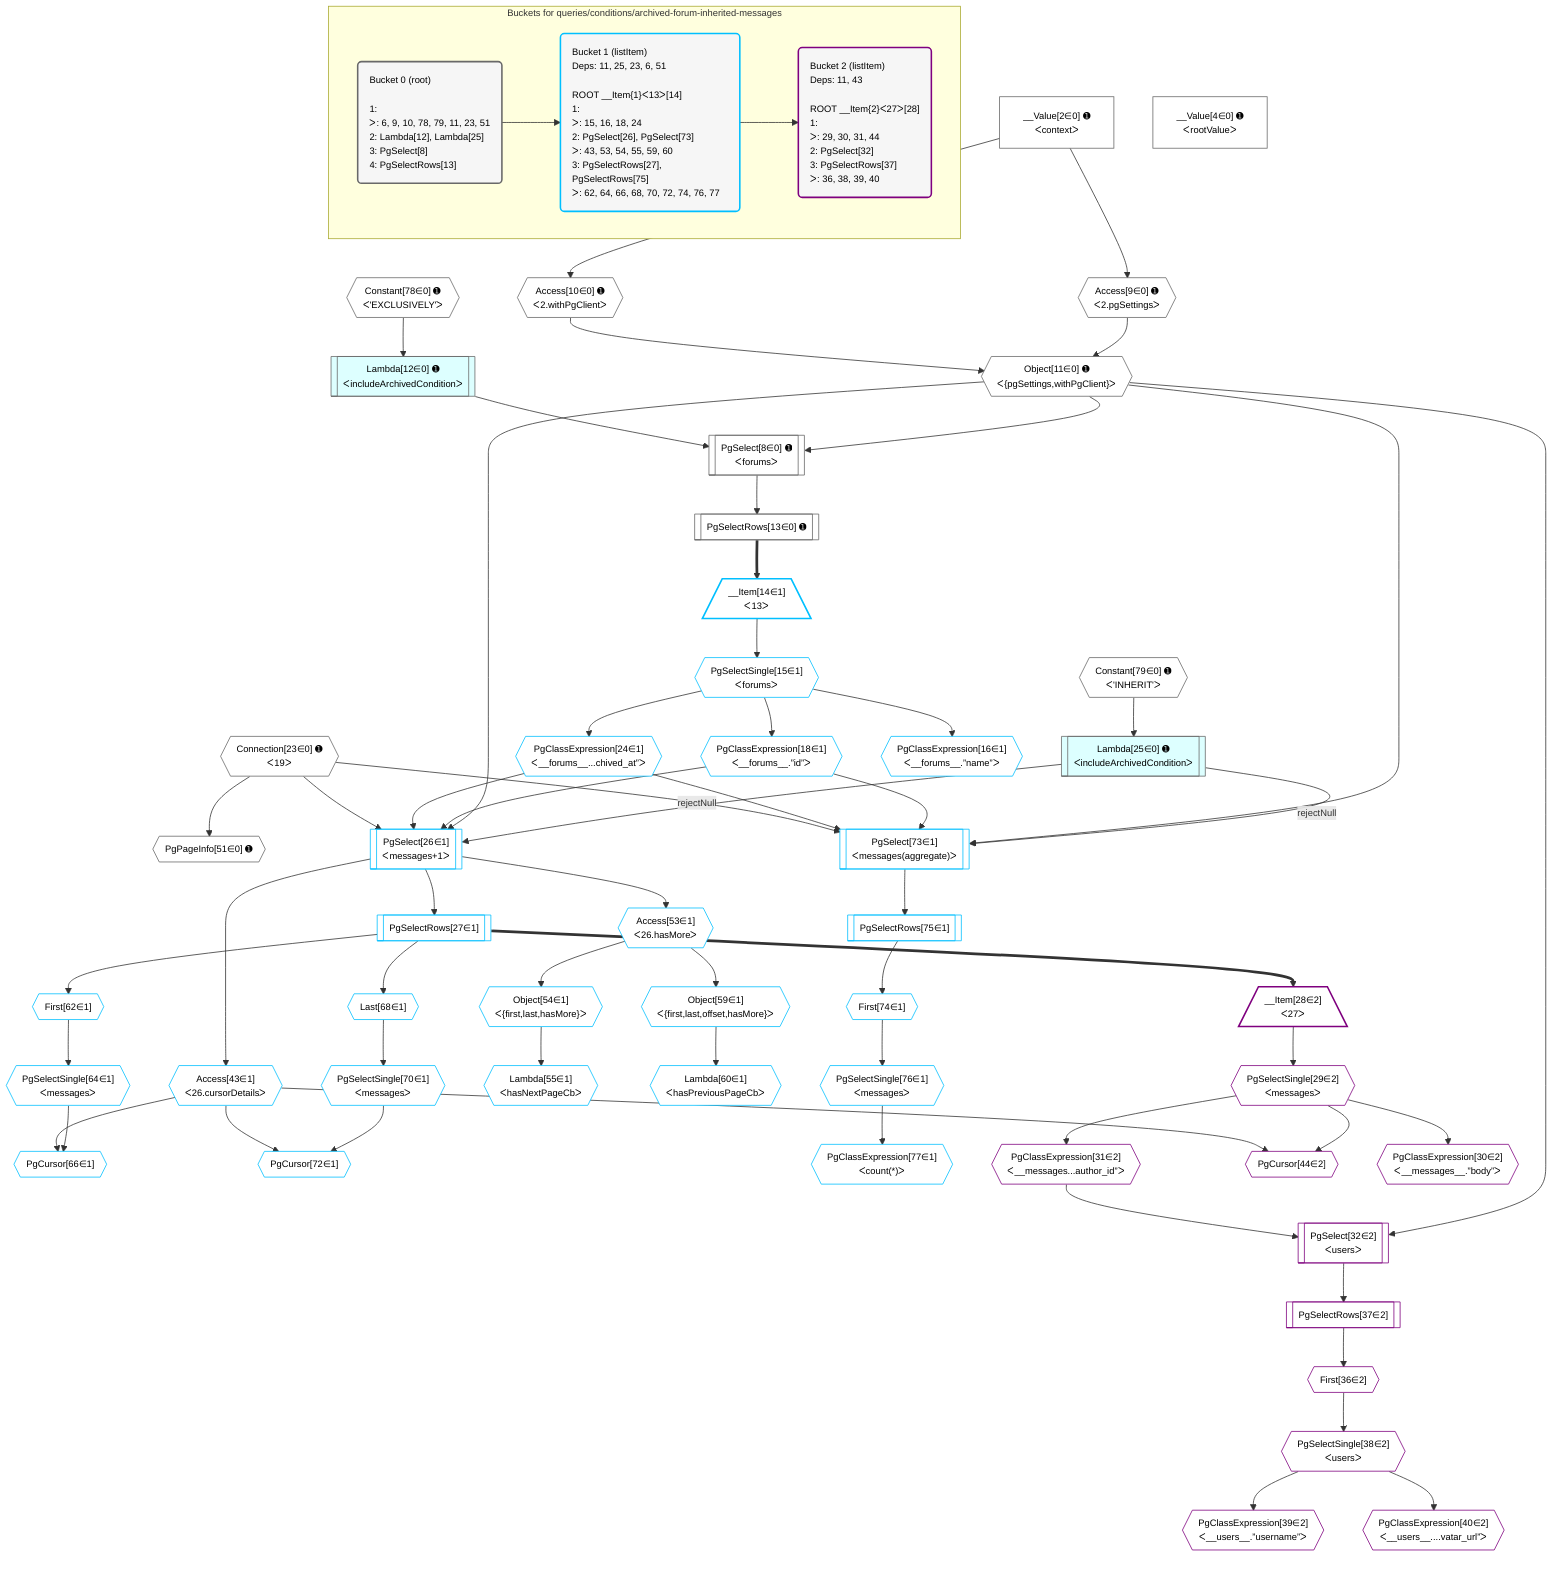 %%{init: {'themeVariables': { 'fontSize': '12px'}}}%%
graph TD
    classDef path fill:#eee,stroke:#000,color:#000
    classDef plan fill:#fff,stroke-width:1px,color:#000
    classDef itemplan fill:#fff,stroke-width:2px,color:#000
    classDef unbatchedplan fill:#dff,stroke-width:1px,color:#000
    classDef sideeffectplan fill:#fcc,stroke-width:2px,color:#000
    classDef bucket fill:#f6f6f6,color:#000,stroke-width:2px,text-align:left


    %% plan dependencies
    PgSelect8[["PgSelect[8∈0] ➊<br />ᐸforumsᐳ"]]:::plan
    Object11{{"Object[11∈0] ➊<br />ᐸ{pgSettings,withPgClient}ᐳ"}}:::plan
    Lambda12[["Lambda[12∈0] ➊<br />ᐸincludeArchivedConditionᐳ"]]:::unbatchedplan
    Object11 & Lambda12 --> PgSelect8
    Access9{{"Access[9∈0] ➊<br />ᐸ2.pgSettingsᐳ"}}:::plan
    Access10{{"Access[10∈0] ➊<br />ᐸ2.withPgClientᐳ"}}:::plan
    Access9 & Access10 --> Object11
    Connection23{{"Connection[23∈0] ➊<br />ᐸ19ᐳ"}}:::plan
    __Value2["__Value[2∈0] ➊<br />ᐸcontextᐳ"]:::plan
    __Value2 --> Access9
    __Value2 --> Access10
    Constant78{{"Constant[78∈0] ➊<br />ᐸ'EXCLUSIVELY'ᐳ"}}:::plan
    Constant78 --> Lambda12
    PgSelectRows13[["PgSelectRows[13∈0] ➊"]]:::plan
    PgSelect8 --> PgSelectRows13
    Lambda25[["Lambda[25∈0] ➊<br />ᐸincludeArchivedConditionᐳ"]]:::unbatchedplan
    Constant79{{"Constant[79∈0] ➊<br />ᐸ'INHERIT'ᐳ"}}:::plan
    Constant79 --> Lambda25
    PgPageInfo51{{"PgPageInfo[51∈0] ➊"}}:::plan
    Connection23 --> PgPageInfo51
    __Value4["__Value[4∈0] ➊<br />ᐸrootValueᐳ"]:::plan
    PgSelect26[["PgSelect[26∈1]<br />ᐸmessages+1ᐳ"]]:::plan
    PgClassExpression18{{"PgClassExpression[18∈1]<br />ᐸ__forums__.”id”ᐳ"}}:::plan
    PgClassExpression24{{"PgClassExpression[24∈1]<br />ᐸ__forums__...chived_at”ᐳ"}}:::plan
    Lambda25 -->|rejectNull| PgSelect26
    Object11 & PgClassExpression18 & PgClassExpression24 & Connection23 --> PgSelect26
    PgSelect73[["PgSelect[73∈1]<br />ᐸmessages(aggregate)ᐳ"]]:::plan
    Lambda25 -->|rejectNull| PgSelect73
    Object11 & PgClassExpression18 & PgClassExpression24 & Connection23 --> PgSelect73
    Object59{{"Object[59∈1]<br />ᐸ{first,last,offset,hasMore}ᐳ"}}:::plan
    Access53{{"Access[53∈1]<br />ᐸ26.hasMoreᐳ"}}:::plan
    Access53 --> Object59
    Object54{{"Object[54∈1]<br />ᐸ{first,last,hasMore}ᐳ"}}:::plan
    Access53 --> Object54
    PgCursor66{{"PgCursor[66∈1]"}}:::plan
    PgSelectSingle64{{"PgSelectSingle[64∈1]<br />ᐸmessagesᐳ"}}:::plan
    Access43{{"Access[43∈1]<br />ᐸ26.cursorDetailsᐳ"}}:::plan
    PgSelectSingle64 & Access43 --> PgCursor66
    PgCursor72{{"PgCursor[72∈1]"}}:::plan
    PgSelectSingle70{{"PgSelectSingle[70∈1]<br />ᐸmessagesᐳ"}}:::plan
    PgSelectSingle70 & Access43 --> PgCursor72
    __Item14[/"__Item[14∈1]<br />ᐸ13ᐳ"\]:::itemplan
    PgSelectRows13 ==> __Item14
    PgSelectSingle15{{"PgSelectSingle[15∈1]<br />ᐸforumsᐳ"}}:::plan
    __Item14 --> PgSelectSingle15
    PgClassExpression16{{"PgClassExpression[16∈1]<br />ᐸ__forums__.”name”ᐳ"}}:::plan
    PgSelectSingle15 --> PgClassExpression16
    PgSelectSingle15 --> PgClassExpression18
    PgSelectSingle15 --> PgClassExpression24
    PgSelectRows27[["PgSelectRows[27∈1]"]]:::plan
    PgSelect26 --> PgSelectRows27
    PgSelect26 --> Access43
    PgSelect26 --> Access53
    Lambda55{{"Lambda[55∈1]<br />ᐸhasNextPageCbᐳ"}}:::plan
    Object54 --> Lambda55
    Lambda60{{"Lambda[60∈1]<br />ᐸhasPreviousPageCbᐳ"}}:::plan
    Object59 --> Lambda60
    First62{{"First[62∈1]"}}:::plan
    PgSelectRows27 --> First62
    First62 --> PgSelectSingle64
    Last68{{"Last[68∈1]"}}:::plan
    PgSelectRows27 --> Last68
    Last68 --> PgSelectSingle70
    First74{{"First[74∈1]"}}:::plan
    PgSelectRows75[["PgSelectRows[75∈1]"]]:::plan
    PgSelectRows75 --> First74
    PgSelect73 --> PgSelectRows75
    PgSelectSingle76{{"PgSelectSingle[76∈1]<br />ᐸmessagesᐳ"}}:::plan
    First74 --> PgSelectSingle76
    PgClassExpression77{{"PgClassExpression[77∈1]<br />ᐸcount(*)ᐳ"}}:::plan
    PgSelectSingle76 --> PgClassExpression77
    PgSelect32[["PgSelect[32∈2]<br />ᐸusersᐳ"]]:::plan
    PgClassExpression31{{"PgClassExpression[31∈2]<br />ᐸ__messages...author_id”ᐳ"}}:::plan
    Object11 & PgClassExpression31 --> PgSelect32
    PgCursor44{{"PgCursor[44∈2]"}}:::plan
    PgSelectSingle29{{"PgSelectSingle[29∈2]<br />ᐸmessagesᐳ"}}:::plan
    PgSelectSingle29 & Access43 --> PgCursor44
    __Item28[/"__Item[28∈2]<br />ᐸ27ᐳ"\]:::itemplan
    PgSelectRows27 ==> __Item28
    __Item28 --> PgSelectSingle29
    PgClassExpression30{{"PgClassExpression[30∈2]<br />ᐸ__messages__.”body”ᐳ"}}:::plan
    PgSelectSingle29 --> PgClassExpression30
    PgSelectSingle29 --> PgClassExpression31
    First36{{"First[36∈2]"}}:::plan
    PgSelectRows37[["PgSelectRows[37∈2]"]]:::plan
    PgSelectRows37 --> First36
    PgSelect32 --> PgSelectRows37
    PgSelectSingle38{{"PgSelectSingle[38∈2]<br />ᐸusersᐳ"}}:::plan
    First36 --> PgSelectSingle38
    PgClassExpression39{{"PgClassExpression[39∈2]<br />ᐸ__users__.”username”ᐳ"}}:::plan
    PgSelectSingle38 --> PgClassExpression39
    PgClassExpression40{{"PgClassExpression[40∈2]<br />ᐸ__users__....vatar_url”ᐳ"}}:::plan
    PgSelectSingle38 --> PgClassExpression40

    %% define steps

    subgraph "Buckets for queries/conditions/archived-forum-inherited-messages"
    Bucket0("Bucket 0 (root)<br /><br />1: <br />ᐳ: 6, 9, 10, 78, 79, 11, 23, 51<br />2: Lambda[12], Lambda[25]<br />3: PgSelect[8]<br />4: PgSelectRows[13]"):::bucket
    classDef bucket0 stroke:#696969
    class Bucket0,__Value2,__Value4,PgSelect8,Access9,Access10,Object11,Lambda12,PgSelectRows13,Connection23,Lambda25,PgPageInfo51,Constant78,Constant79 bucket0
    Bucket1("Bucket 1 (listItem)<br />Deps: 11, 25, 23, 6, 51<br /><br />ROOT __Item{1}ᐸ13ᐳ[14]<br />1: <br />ᐳ: 15, 16, 18, 24<br />2: PgSelect[26], PgSelect[73]<br />ᐳ: 43, 53, 54, 55, 59, 60<br />3: PgSelectRows[27], PgSelectRows[75]<br />ᐳ: 62, 64, 66, 68, 70, 72, 74, 76, 77"):::bucket
    classDef bucket1 stroke:#00bfff
    class Bucket1,__Item14,PgSelectSingle15,PgClassExpression16,PgClassExpression18,PgClassExpression24,PgSelect26,PgSelectRows27,Access43,Access53,Object54,Lambda55,Object59,Lambda60,First62,PgSelectSingle64,PgCursor66,Last68,PgSelectSingle70,PgCursor72,PgSelect73,First74,PgSelectRows75,PgSelectSingle76,PgClassExpression77 bucket1
    Bucket2("Bucket 2 (listItem)<br />Deps: 11, 43<br /><br />ROOT __Item{2}ᐸ27ᐳ[28]<br />1: <br />ᐳ: 29, 30, 31, 44<br />2: PgSelect[32]<br />3: PgSelectRows[37]<br />ᐳ: 36, 38, 39, 40"):::bucket
    classDef bucket2 stroke:#7f007f
    class Bucket2,__Item28,PgSelectSingle29,PgClassExpression30,PgClassExpression31,PgSelect32,First36,PgSelectRows37,PgSelectSingle38,PgClassExpression39,PgClassExpression40,PgCursor44 bucket2
    Bucket0 --> Bucket1
    Bucket1 --> Bucket2
    end